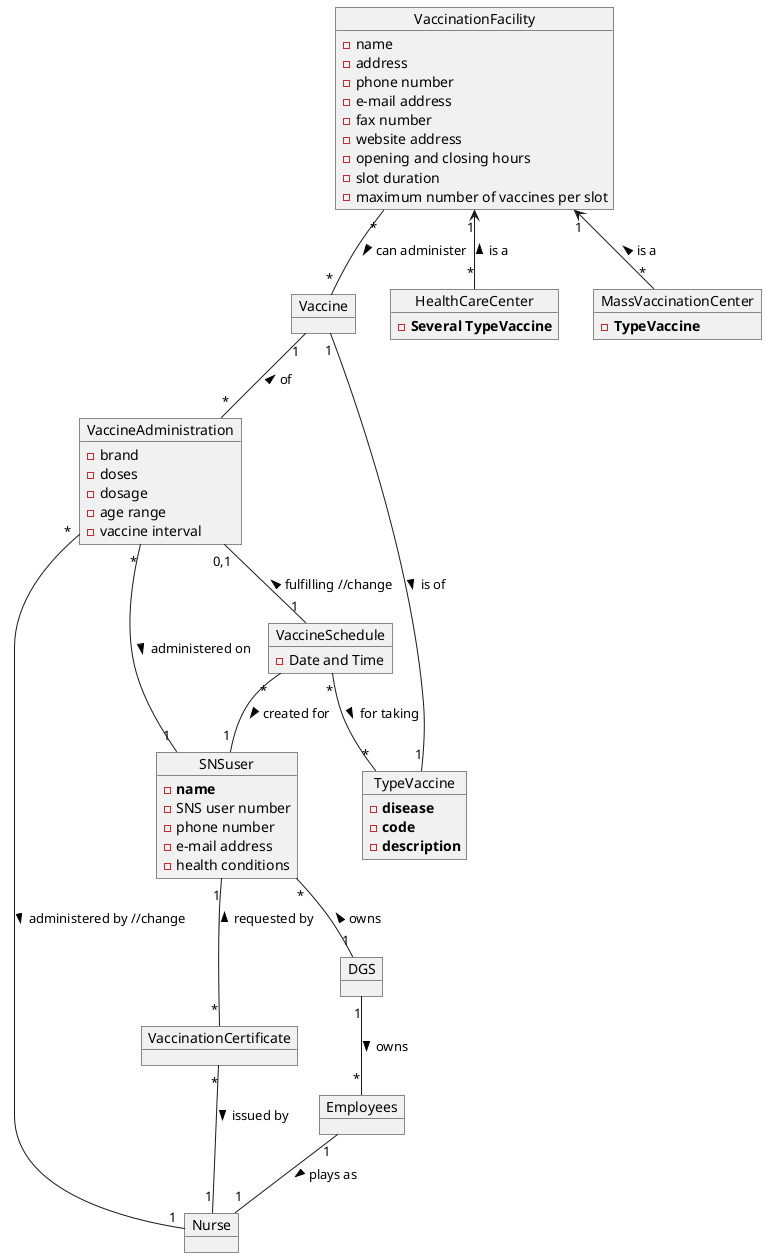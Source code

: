 @startuml
'https://plantuml.com/class-diagram

object SNSuser{
-**name**
-SNS user number
-phone number
-e-mail address
-health conditions
}
object DGS
object Employees
object Nurse
object VaccinationFacility{
-name
-address
-phone number
-e-mail address
-fax number
-website address
-opening and closing hours
-slot duration
-maximum number of vaccines per slot
}
object HealthCareCenter{
-**Several TypeVaccine**
}
object MassVaccinationCenter{
-**TypeVaccine**
}
object TypeVaccine{
-**disease**
-**code**
-**description**
}

object Vaccine

object VaccineSchedule{
-Date and Time
}

object VaccineAdministration {
-brand
-doses
-dosage
-age range
-vaccine interval
}
object VaccinationCertificate


DGS"1" -- "*"Employees : > owns
Employees"1"--"1" Nurse: > plays as
SNSuser"*"--"1" DGS : < owns
SNSuser "1"--"*" VaccinationCertificate: < requested by
VaccinationFacility"1"<--"*" MassVaccinationCenter: < is a
VaccinationFacility"1"<--"*" HealthCareCenter: < is a
VaccinationFacility "*"--"*" Vaccine: > can administer
VaccineSchedule"*" -- "1"SNSuser: > created for
VaccineAdministration"*" -- "1"Nurse: > administered by //change
Vaccine"1" -- "*"VaccineAdministration: < of
VaccineAdministration"*" -- "1"SNSuser: > administered on
VaccineAdministration"0,1" -- "1"VaccineSchedule: < fulfilling //change
VaccinationCertificate"*" -- "1"Nurse: > issued by
VaccineSchedule"*" -- "*"TypeVaccine:> for taking
Vaccine"1" --"1" TypeVaccine:> is of

@enduml